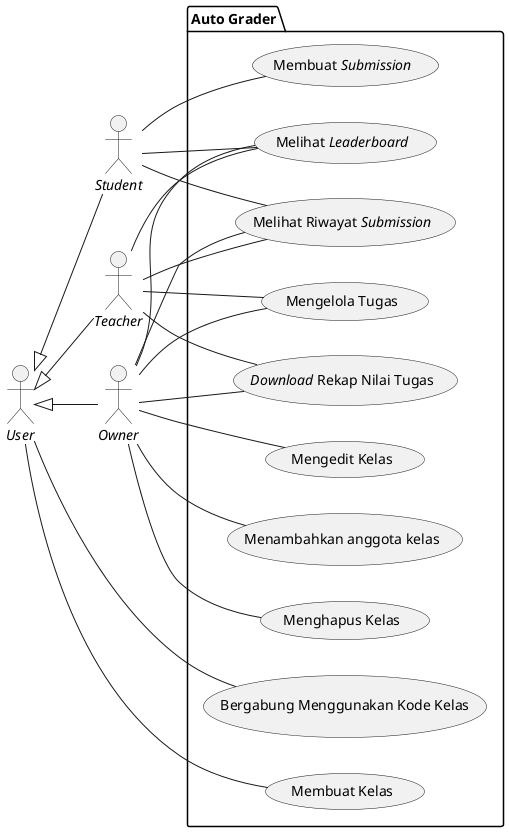 @startuml

left to right direction

actor "<i>User</i>" as user
actor "<i>Teacher</i>" as teacher
actor "<i>Student</i>" as student
actor "<i>Owner</i>" as owner

package "Auto Grader" {
  usecase "Bergabung Menggunakan Kode Kelas" as K0
  usecase "Melihat Riwayat <i>Submission</i>" as S2
  usecase "Membuat Kelas" as K1
  usecase "Menghapus Kelas" as K2
  usecase "Mengedit Kelas" as K3
  usecase "Menambahkan anggota kelas" as CM1
  usecase "Mengelola Tugas" as T1
  usecase "Membuat <i>Submission</i>" as S1
  usecase "Melihat <i>Leaderboard</i>" as L1
  usecase "<i>Download</i> Rekap Nilai Tugas" as R1
}

user <|-- owner
user <|-- teacher
user <|-- student

user -- K0
user -- K1
owner -- K2
owner -- K3
owner -- CM1

owner -- T1
teacher -- T1
student -- S1

teacher -- L1
owner -- L1
student -- L1

owner -- R1
teacher -- R1

owner -- S2
teacher -- S2
student -- S2

@enduml
